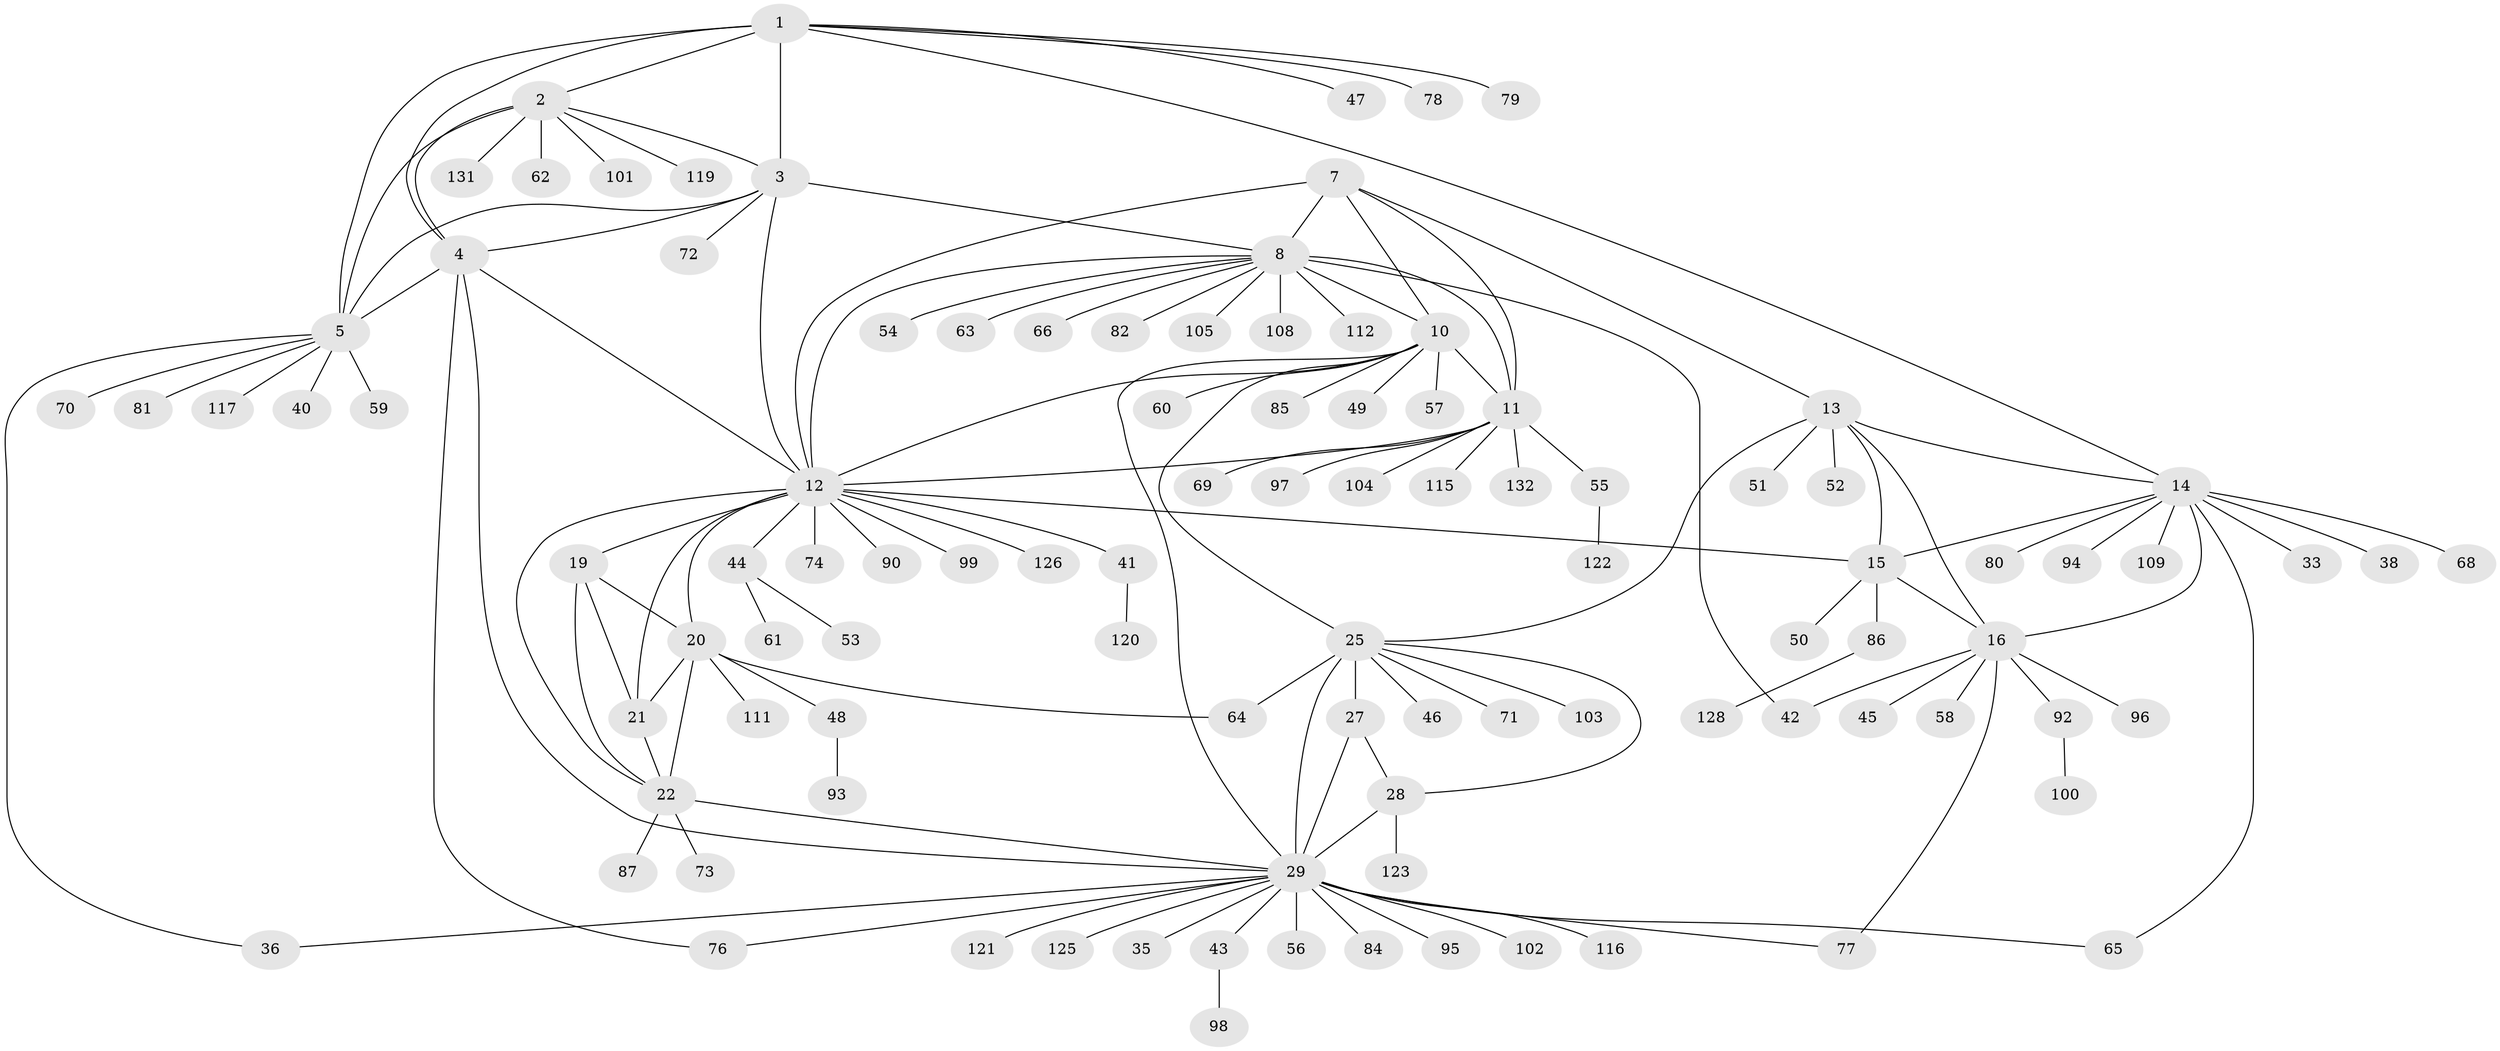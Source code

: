 // original degree distribution, {10: 0.030303030303030304, 9: 0.06060606060606061, 8: 0.03787878787878788, 6: 0.030303030303030304, 12: 0.007575757575757576, 7: 0.022727272727272728, 11: 0.015151515151515152, 5: 0.015151515151515152, 17: 0.007575757575757576, 1: 0.5833333333333334, 3: 0.03787878787878788, 2: 0.15151515151515152}
// Generated by graph-tools (version 1.1) at 2025/42/03/06/25 10:42:13]
// undirected, 103 vertices, 140 edges
graph export_dot {
graph [start="1"]
  node [color=gray90,style=filled];
  1 [super="+31"];
  2 [super="+83"];
  3 [super="+113"];
  4;
  5 [super="+6"];
  7;
  8 [super="+9"];
  10 [super="+32"];
  11 [super="+39"];
  12 [super="+24"];
  13;
  14 [super="+17"];
  15 [super="+110"];
  16 [super="+18"];
  19 [super="+34"];
  20 [super="+23"];
  21;
  22 [super="+91"];
  25 [super="+26"];
  27 [super="+37"];
  28;
  29 [super="+30"];
  33;
  35;
  36;
  38 [super="+88"];
  40;
  41 [super="+67"];
  42;
  43 [super="+118"];
  44;
  45;
  46;
  47;
  48;
  49;
  50;
  51;
  52;
  53 [super="+107"];
  54;
  55;
  56;
  57;
  58;
  59;
  60;
  61;
  62;
  63;
  64;
  65;
  66;
  68;
  69 [super="+127"];
  70;
  71;
  72;
  73 [super="+75"];
  74;
  76 [super="+114"];
  77;
  78;
  79;
  80;
  81;
  82;
  84;
  85;
  86 [super="+89"];
  87;
  90;
  92;
  93 [super="+129"];
  94;
  95;
  96;
  97;
  98;
  99;
  100 [super="+106"];
  101;
  102;
  103;
  104;
  105;
  108;
  109;
  111;
  112;
  115;
  116 [super="+130"];
  117;
  119;
  120;
  121;
  122 [super="+124"];
  123;
  125;
  126;
  128;
  131;
  132;
  1 -- 2;
  1 -- 3;
  1 -- 4;
  1 -- 5 [weight=2];
  1 -- 47;
  1 -- 78;
  1 -- 79;
  1 -- 14;
  2 -- 3;
  2 -- 4;
  2 -- 5 [weight=2];
  2 -- 62;
  2 -- 101;
  2 -- 131;
  2 -- 119;
  3 -- 4;
  3 -- 5 [weight=2];
  3 -- 8;
  3 -- 72;
  3 -- 12;
  4 -- 5 [weight=2];
  4 -- 29;
  4 -- 76;
  4 -- 12;
  5 -- 36;
  5 -- 59;
  5 -- 117;
  5 -- 81;
  5 -- 70;
  5 -- 40;
  7 -- 8 [weight=2];
  7 -- 10;
  7 -- 11;
  7 -- 12;
  7 -- 13;
  8 -- 10 [weight=2];
  8 -- 11 [weight=2];
  8 -- 12 [weight=2];
  8 -- 42;
  8 -- 66;
  8 -- 82;
  8 -- 105;
  8 -- 108;
  8 -- 112;
  8 -- 54;
  8 -- 63;
  10 -- 11;
  10 -- 12;
  10 -- 25;
  10 -- 49;
  10 -- 57;
  10 -- 85;
  10 -- 60;
  10 -- 29;
  11 -- 12;
  11 -- 55;
  11 -- 69;
  11 -- 97;
  11 -- 104;
  11 -- 115;
  11 -- 132;
  12 -- 44;
  12 -- 90;
  12 -- 126;
  12 -- 99;
  12 -- 41;
  12 -- 74;
  12 -- 15;
  12 -- 19;
  12 -- 20 [weight=2];
  12 -- 21;
  12 -- 22;
  13 -- 14 [weight=2];
  13 -- 15;
  13 -- 16 [weight=2];
  13 -- 51;
  13 -- 52;
  13 -- 25;
  14 -- 15 [weight=2];
  14 -- 16 [weight=4];
  14 -- 94;
  14 -- 109;
  14 -- 65;
  14 -- 33;
  14 -- 68;
  14 -- 38;
  14 -- 80;
  15 -- 16 [weight=2];
  15 -- 50;
  15 -- 86;
  16 -- 42;
  16 -- 96;
  16 -- 77;
  16 -- 45;
  16 -- 58;
  16 -- 92;
  19 -- 20 [weight=2];
  19 -- 21;
  19 -- 22;
  20 -- 21 [weight=2];
  20 -- 22 [weight=2];
  20 -- 48;
  20 -- 64;
  20 -- 111;
  21 -- 22;
  22 -- 73;
  22 -- 87;
  22 -- 29;
  25 -- 27 [weight=2];
  25 -- 28 [weight=2];
  25 -- 29 [weight=4];
  25 -- 46;
  25 -- 64;
  25 -- 71;
  25 -- 103;
  27 -- 28;
  27 -- 29 [weight=2];
  28 -- 29 [weight=2];
  28 -- 123;
  29 -- 35;
  29 -- 36;
  29 -- 43;
  29 -- 56;
  29 -- 65;
  29 -- 76;
  29 -- 77;
  29 -- 95;
  29 -- 116;
  29 -- 125;
  29 -- 121;
  29 -- 102;
  29 -- 84;
  41 -- 120;
  43 -- 98;
  44 -- 53;
  44 -- 61;
  48 -- 93;
  55 -- 122;
  86 -- 128;
  92 -- 100;
}
